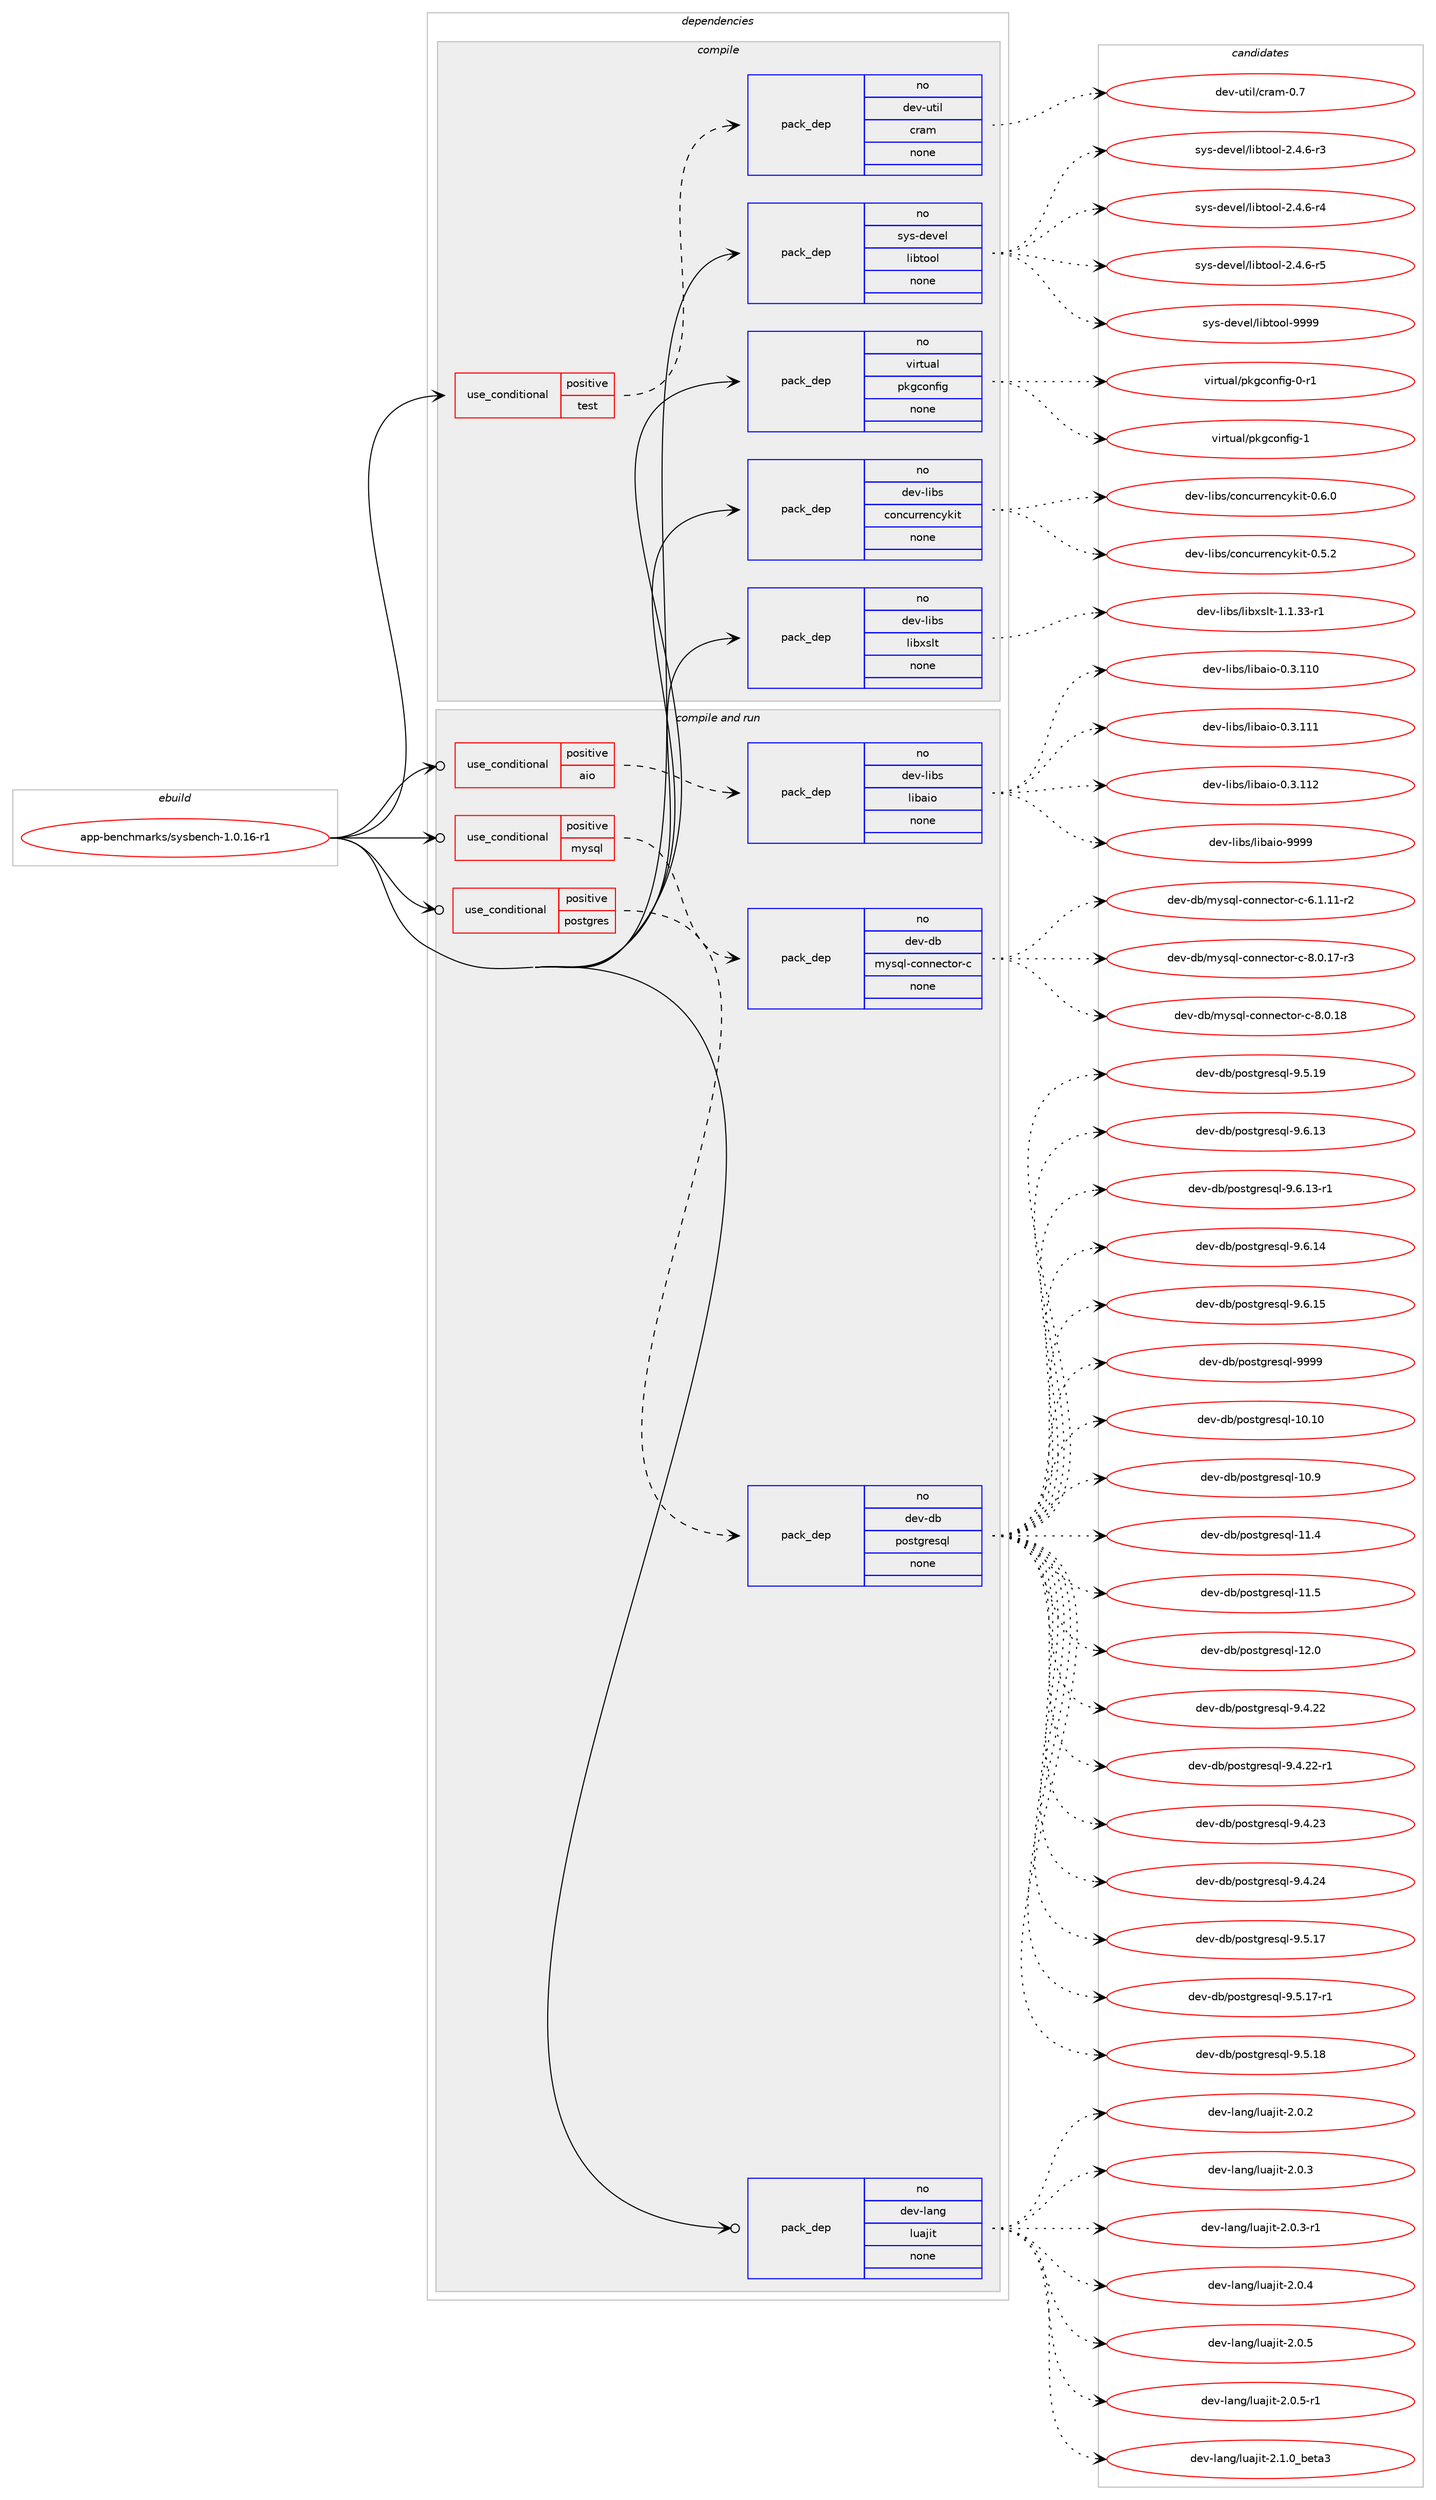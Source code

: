 digraph prolog {

# *************
# Graph options
# *************

newrank=true;
concentrate=true;
compound=true;
graph [rankdir=LR,fontname=Helvetica,fontsize=10,ranksep=1.5];#, ranksep=2.5, nodesep=0.2];
edge  [arrowhead=vee];
node  [fontname=Helvetica,fontsize=10];

# **********
# The ebuild
# **********

subgraph cluster_leftcol {
color=gray;
rank=same;
label=<<i>ebuild</i>>;
id [label="app-benchmarks/sysbench-1.0.16-r1", color=red, width=4, href="../app-benchmarks/sysbench-1.0.16-r1.svg"];
}

# ****************
# The dependencies
# ****************

subgraph cluster_midcol {
color=gray;
label=<<i>dependencies</i>>;
subgraph cluster_compile {
fillcolor="#eeeeee";
style=filled;
label=<<i>compile</i>>;
subgraph cond113487 {
dependency475502 [label=<<TABLE BORDER="0" CELLBORDER="1" CELLSPACING="0" CELLPADDING="4"><TR><TD ROWSPAN="3" CELLPADDING="10">use_conditional</TD></TR><TR><TD>positive</TD></TR><TR><TD>test</TD></TR></TABLE>>, shape=none, color=red];
subgraph pack353381 {
dependency475503 [label=<<TABLE BORDER="0" CELLBORDER="1" CELLSPACING="0" CELLPADDING="4" WIDTH="220"><TR><TD ROWSPAN="6" CELLPADDING="30">pack_dep</TD></TR><TR><TD WIDTH="110">no</TD></TR><TR><TD>dev-util</TD></TR><TR><TD>cram</TD></TR><TR><TD>none</TD></TR><TR><TD></TD></TR></TABLE>>, shape=none, color=blue];
}
dependency475502:e -> dependency475503:w [weight=20,style="dashed",arrowhead="vee"];
}
id:e -> dependency475502:w [weight=20,style="solid",arrowhead="vee"];
subgraph pack353382 {
dependency475504 [label=<<TABLE BORDER="0" CELLBORDER="1" CELLSPACING="0" CELLPADDING="4" WIDTH="220"><TR><TD ROWSPAN="6" CELLPADDING="30">pack_dep</TD></TR><TR><TD WIDTH="110">no</TD></TR><TR><TD>dev-libs</TD></TR><TR><TD>concurrencykit</TD></TR><TR><TD>none</TD></TR><TR><TD></TD></TR></TABLE>>, shape=none, color=blue];
}
id:e -> dependency475504:w [weight=20,style="solid",arrowhead="vee"];
subgraph pack353383 {
dependency475505 [label=<<TABLE BORDER="0" CELLBORDER="1" CELLSPACING="0" CELLPADDING="4" WIDTH="220"><TR><TD ROWSPAN="6" CELLPADDING="30">pack_dep</TD></TR><TR><TD WIDTH="110">no</TD></TR><TR><TD>dev-libs</TD></TR><TR><TD>libxslt</TD></TR><TR><TD>none</TD></TR><TR><TD></TD></TR></TABLE>>, shape=none, color=blue];
}
id:e -> dependency475505:w [weight=20,style="solid",arrowhead="vee"];
subgraph pack353384 {
dependency475506 [label=<<TABLE BORDER="0" CELLBORDER="1" CELLSPACING="0" CELLPADDING="4" WIDTH="220"><TR><TD ROWSPAN="6" CELLPADDING="30">pack_dep</TD></TR><TR><TD WIDTH="110">no</TD></TR><TR><TD>sys-devel</TD></TR><TR><TD>libtool</TD></TR><TR><TD>none</TD></TR><TR><TD></TD></TR></TABLE>>, shape=none, color=blue];
}
id:e -> dependency475506:w [weight=20,style="solid",arrowhead="vee"];
subgraph pack353385 {
dependency475507 [label=<<TABLE BORDER="0" CELLBORDER="1" CELLSPACING="0" CELLPADDING="4" WIDTH="220"><TR><TD ROWSPAN="6" CELLPADDING="30">pack_dep</TD></TR><TR><TD WIDTH="110">no</TD></TR><TR><TD>virtual</TD></TR><TR><TD>pkgconfig</TD></TR><TR><TD>none</TD></TR><TR><TD></TD></TR></TABLE>>, shape=none, color=blue];
}
id:e -> dependency475507:w [weight=20,style="solid",arrowhead="vee"];
}
subgraph cluster_compileandrun {
fillcolor="#eeeeee";
style=filled;
label=<<i>compile and run</i>>;
subgraph cond113488 {
dependency475508 [label=<<TABLE BORDER="0" CELLBORDER="1" CELLSPACING="0" CELLPADDING="4"><TR><TD ROWSPAN="3" CELLPADDING="10">use_conditional</TD></TR><TR><TD>positive</TD></TR><TR><TD>aio</TD></TR></TABLE>>, shape=none, color=red];
subgraph pack353386 {
dependency475509 [label=<<TABLE BORDER="0" CELLBORDER="1" CELLSPACING="0" CELLPADDING="4" WIDTH="220"><TR><TD ROWSPAN="6" CELLPADDING="30">pack_dep</TD></TR><TR><TD WIDTH="110">no</TD></TR><TR><TD>dev-libs</TD></TR><TR><TD>libaio</TD></TR><TR><TD>none</TD></TR><TR><TD></TD></TR></TABLE>>, shape=none, color=blue];
}
dependency475508:e -> dependency475509:w [weight=20,style="dashed",arrowhead="vee"];
}
id:e -> dependency475508:w [weight=20,style="solid",arrowhead="odotvee"];
subgraph cond113489 {
dependency475510 [label=<<TABLE BORDER="0" CELLBORDER="1" CELLSPACING="0" CELLPADDING="4"><TR><TD ROWSPAN="3" CELLPADDING="10">use_conditional</TD></TR><TR><TD>positive</TD></TR><TR><TD>mysql</TD></TR></TABLE>>, shape=none, color=red];
subgraph pack353387 {
dependency475511 [label=<<TABLE BORDER="0" CELLBORDER="1" CELLSPACING="0" CELLPADDING="4" WIDTH="220"><TR><TD ROWSPAN="6" CELLPADDING="30">pack_dep</TD></TR><TR><TD WIDTH="110">no</TD></TR><TR><TD>dev-db</TD></TR><TR><TD>mysql-connector-c</TD></TR><TR><TD>none</TD></TR><TR><TD></TD></TR></TABLE>>, shape=none, color=blue];
}
dependency475510:e -> dependency475511:w [weight=20,style="dashed",arrowhead="vee"];
}
id:e -> dependency475510:w [weight=20,style="solid",arrowhead="odotvee"];
subgraph cond113490 {
dependency475512 [label=<<TABLE BORDER="0" CELLBORDER="1" CELLSPACING="0" CELLPADDING="4"><TR><TD ROWSPAN="3" CELLPADDING="10">use_conditional</TD></TR><TR><TD>positive</TD></TR><TR><TD>postgres</TD></TR></TABLE>>, shape=none, color=red];
subgraph pack353388 {
dependency475513 [label=<<TABLE BORDER="0" CELLBORDER="1" CELLSPACING="0" CELLPADDING="4" WIDTH="220"><TR><TD ROWSPAN="6" CELLPADDING="30">pack_dep</TD></TR><TR><TD WIDTH="110">no</TD></TR><TR><TD>dev-db</TD></TR><TR><TD>postgresql</TD></TR><TR><TD>none</TD></TR><TR><TD></TD></TR></TABLE>>, shape=none, color=blue];
}
dependency475512:e -> dependency475513:w [weight=20,style="dashed",arrowhead="vee"];
}
id:e -> dependency475512:w [weight=20,style="solid",arrowhead="odotvee"];
subgraph pack353389 {
dependency475514 [label=<<TABLE BORDER="0" CELLBORDER="1" CELLSPACING="0" CELLPADDING="4" WIDTH="220"><TR><TD ROWSPAN="6" CELLPADDING="30">pack_dep</TD></TR><TR><TD WIDTH="110">no</TD></TR><TR><TD>dev-lang</TD></TR><TR><TD>luajit</TD></TR><TR><TD>none</TD></TR><TR><TD></TD></TR></TABLE>>, shape=none, color=blue];
}
id:e -> dependency475514:w [weight=20,style="solid",arrowhead="odotvee"];
}
subgraph cluster_run {
fillcolor="#eeeeee";
style=filled;
label=<<i>run</i>>;
}
}

# **************
# The candidates
# **************

subgraph cluster_choices {
rank=same;
color=gray;
label=<<i>candidates</i>>;

subgraph choice353381 {
color=black;
nodesep=1;
choice1001011184511711610510847991149710945484655 [label="dev-util/cram-0.7", color=red, width=4,href="../dev-util/cram-0.7.svg"];
dependency475503:e -> choice1001011184511711610510847991149710945484655:w [style=dotted,weight="100"];
}
subgraph choice353382 {
color=black;
nodesep=1;
choice100101118451081059811547991111109911711411410111099121107105116454846534650 [label="dev-libs/concurrencykit-0.5.2", color=red, width=4,href="../dev-libs/concurrencykit-0.5.2.svg"];
choice100101118451081059811547991111109911711411410111099121107105116454846544648 [label="dev-libs/concurrencykit-0.6.0", color=red, width=4,href="../dev-libs/concurrencykit-0.6.0.svg"];
dependency475504:e -> choice100101118451081059811547991111109911711411410111099121107105116454846534650:w [style=dotted,weight="100"];
dependency475504:e -> choice100101118451081059811547991111109911711411410111099121107105116454846544648:w [style=dotted,weight="100"];
}
subgraph choice353383 {
color=black;
nodesep=1;
choice10010111845108105981154710810598120115108116454946494651514511449 [label="dev-libs/libxslt-1.1.33-r1", color=red, width=4,href="../dev-libs/libxslt-1.1.33-r1.svg"];
dependency475505:e -> choice10010111845108105981154710810598120115108116454946494651514511449:w [style=dotted,weight="100"];
}
subgraph choice353384 {
color=black;
nodesep=1;
choice1151211154510010111810110847108105981161111111084550465246544511451 [label="sys-devel/libtool-2.4.6-r3", color=red, width=4,href="../sys-devel/libtool-2.4.6-r3.svg"];
choice1151211154510010111810110847108105981161111111084550465246544511452 [label="sys-devel/libtool-2.4.6-r4", color=red, width=4,href="../sys-devel/libtool-2.4.6-r4.svg"];
choice1151211154510010111810110847108105981161111111084550465246544511453 [label="sys-devel/libtool-2.4.6-r5", color=red, width=4,href="../sys-devel/libtool-2.4.6-r5.svg"];
choice1151211154510010111810110847108105981161111111084557575757 [label="sys-devel/libtool-9999", color=red, width=4,href="../sys-devel/libtool-9999.svg"];
dependency475506:e -> choice1151211154510010111810110847108105981161111111084550465246544511451:w [style=dotted,weight="100"];
dependency475506:e -> choice1151211154510010111810110847108105981161111111084550465246544511452:w [style=dotted,weight="100"];
dependency475506:e -> choice1151211154510010111810110847108105981161111111084550465246544511453:w [style=dotted,weight="100"];
dependency475506:e -> choice1151211154510010111810110847108105981161111111084557575757:w [style=dotted,weight="100"];
}
subgraph choice353385 {
color=black;
nodesep=1;
choice11810511411611797108471121071039911111010210510345484511449 [label="virtual/pkgconfig-0-r1", color=red, width=4,href="../virtual/pkgconfig-0-r1.svg"];
choice1181051141161179710847112107103991111101021051034549 [label="virtual/pkgconfig-1", color=red, width=4,href="../virtual/pkgconfig-1.svg"];
dependency475507:e -> choice11810511411611797108471121071039911111010210510345484511449:w [style=dotted,weight="100"];
dependency475507:e -> choice1181051141161179710847112107103991111101021051034549:w [style=dotted,weight="100"];
}
subgraph choice353386 {
color=black;
nodesep=1;
choice10010111845108105981154710810598971051114548465146494948 [label="dev-libs/libaio-0.3.110", color=red, width=4,href="../dev-libs/libaio-0.3.110.svg"];
choice10010111845108105981154710810598971051114548465146494949 [label="dev-libs/libaio-0.3.111", color=red, width=4,href="../dev-libs/libaio-0.3.111.svg"];
choice10010111845108105981154710810598971051114548465146494950 [label="dev-libs/libaio-0.3.112", color=red, width=4,href="../dev-libs/libaio-0.3.112.svg"];
choice10010111845108105981154710810598971051114557575757 [label="dev-libs/libaio-9999", color=red, width=4,href="../dev-libs/libaio-9999.svg"];
dependency475509:e -> choice10010111845108105981154710810598971051114548465146494948:w [style=dotted,weight="100"];
dependency475509:e -> choice10010111845108105981154710810598971051114548465146494949:w [style=dotted,weight="100"];
dependency475509:e -> choice10010111845108105981154710810598971051114548465146494950:w [style=dotted,weight="100"];
dependency475509:e -> choice10010111845108105981154710810598971051114557575757:w [style=dotted,weight="100"];
}
subgraph choice353387 {
color=black;
nodesep=1;
choice1001011184510098471091211151131084599111110110101991161111144599455446494649494511450 [label="dev-db/mysql-connector-c-6.1.11-r2", color=red, width=4,href="../dev-db/mysql-connector-c-6.1.11-r2.svg"];
choice1001011184510098471091211151131084599111110110101991161111144599455646484649554511451 [label="dev-db/mysql-connector-c-8.0.17-r3", color=red, width=4,href="../dev-db/mysql-connector-c-8.0.17-r3.svg"];
choice100101118451009847109121115113108459911111011010199116111114459945564648464956 [label="dev-db/mysql-connector-c-8.0.18", color=red, width=4,href="../dev-db/mysql-connector-c-8.0.18.svg"];
dependency475511:e -> choice1001011184510098471091211151131084599111110110101991161111144599455446494649494511450:w [style=dotted,weight="100"];
dependency475511:e -> choice1001011184510098471091211151131084599111110110101991161111144599455646484649554511451:w [style=dotted,weight="100"];
dependency475511:e -> choice100101118451009847109121115113108459911111011010199116111114459945564648464956:w [style=dotted,weight="100"];
}
subgraph choice353388 {
color=black;
nodesep=1;
choice100101118451009847112111115116103114101115113108454948464948 [label="dev-db/postgresql-10.10", color=red, width=4,href="../dev-db/postgresql-10.10.svg"];
choice1001011184510098471121111151161031141011151131084549484657 [label="dev-db/postgresql-10.9", color=red, width=4,href="../dev-db/postgresql-10.9.svg"];
choice1001011184510098471121111151161031141011151131084549494652 [label="dev-db/postgresql-11.4", color=red, width=4,href="../dev-db/postgresql-11.4.svg"];
choice1001011184510098471121111151161031141011151131084549494653 [label="dev-db/postgresql-11.5", color=red, width=4,href="../dev-db/postgresql-11.5.svg"];
choice1001011184510098471121111151161031141011151131084549504648 [label="dev-db/postgresql-12.0", color=red, width=4,href="../dev-db/postgresql-12.0.svg"];
choice10010111845100984711211111511610311410111511310845574652465050 [label="dev-db/postgresql-9.4.22", color=red, width=4,href="../dev-db/postgresql-9.4.22.svg"];
choice100101118451009847112111115116103114101115113108455746524650504511449 [label="dev-db/postgresql-9.4.22-r1", color=red, width=4,href="../dev-db/postgresql-9.4.22-r1.svg"];
choice10010111845100984711211111511610311410111511310845574652465051 [label="dev-db/postgresql-9.4.23", color=red, width=4,href="../dev-db/postgresql-9.4.23.svg"];
choice10010111845100984711211111511610311410111511310845574652465052 [label="dev-db/postgresql-9.4.24", color=red, width=4,href="../dev-db/postgresql-9.4.24.svg"];
choice10010111845100984711211111511610311410111511310845574653464955 [label="dev-db/postgresql-9.5.17", color=red, width=4,href="../dev-db/postgresql-9.5.17.svg"];
choice100101118451009847112111115116103114101115113108455746534649554511449 [label="dev-db/postgresql-9.5.17-r1", color=red, width=4,href="../dev-db/postgresql-9.5.17-r1.svg"];
choice10010111845100984711211111511610311410111511310845574653464956 [label="dev-db/postgresql-9.5.18", color=red, width=4,href="../dev-db/postgresql-9.5.18.svg"];
choice10010111845100984711211111511610311410111511310845574653464957 [label="dev-db/postgresql-9.5.19", color=red, width=4,href="../dev-db/postgresql-9.5.19.svg"];
choice10010111845100984711211111511610311410111511310845574654464951 [label="dev-db/postgresql-9.6.13", color=red, width=4,href="../dev-db/postgresql-9.6.13.svg"];
choice100101118451009847112111115116103114101115113108455746544649514511449 [label="dev-db/postgresql-9.6.13-r1", color=red, width=4,href="../dev-db/postgresql-9.6.13-r1.svg"];
choice10010111845100984711211111511610311410111511310845574654464952 [label="dev-db/postgresql-9.6.14", color=red, width=4,href="../dev-db/postgresql-9.6.14.svg"];
choice10010111845100984711211111511610311410111511310845574654464953 [label="dev-db/postgresql-9.6.15", color=red, width=4,href="../dev-db/postgresql-9.6.15.svg"];
choice1001011184510098471121111151161031141011151131084557575757 [label="dev-db/postgresql-9999", color=red, width=4,href="../dev-db/postgresql-9999.svg"];
dependency475513:e -> choice100101118451009847112111115116103114101115113108454948464948:w [style=dotted,weight="100"];
dependency475513:e -> choice1001011184510098471121111151161031141011151131084549484657:w [style=dotted,weight="100"];
dependency475513:e -> choice1001011184510098471121111151161031141011151131084549494652:w [style=dotted,weight="100"];
dependency475513:e -> choice1001011184510098471121111151161031141011151131084549494653:w [style=dotted,weight="100"];
dependency475513:e -> choice1001011184510098471121111151161031141011151131084549504648:w [style=dotted,weight="100"];
dependency475513:e -> choice10010111845100984711211111511610311410111511310845574652465050:w [style=dotted,weight="100"];
dependency475513:e -> choice100101118451009847112111115116103114101115113108455746524650504511449:w [style=dotted,weight="100"];
dependency475513:e -> choice10010111845100984711211111511610311410111511310845574652465051:w [style=dotted,weight="100"];
dependency475513:e -> choice10010111845100984711211111511610311410111511310845574652465052:w [style=dotted,weight="100"];
dependency475513:e -> choice10010111845100984711211111511610311410111511310845574653464955:w [style=dotted,weight="100"];
dependency475513:e -> choice100101118451009847112111115116103114101115113108455746534649554511449:w [style=dotted,weight="100"];
dependency475513:e -> choice10010111845100984711211111511610311410111511310845574653464956:w [style=dotted,weight="100"];
dependency475513:e -> choice10010111845100984711211111511610311410111511310845574653464957:w [style=dotted,weight="100"];
dependency475513:e -> choice10010111845100984711211111511610311410111511310845574654464951:w [style=dotted,weight="100"];
dependency475513:e -> choice100101118451009847112111115116103114101115113108455746544649514511449:w [style=dotted,weight="100"];
dependency475513:e -> choice10010111845100984711211111511610311410111511310845574654464952:w [style=dotted,weight="100"];
dependency475513:e -> choice10010111845100984711211111511610311410111511310845574654464953:w [style=dotted,weight="100"];
dependency475513:e -> choice1001011184510098471121111151161031141011151131084557575757:w [style=dotted,weight="100"];
}
subgraph choice353389 {
color=black;
nodesep=1;
choice10010111845108971101034710811797106105116455046484650 [label="dev-lang/luajit-2.0.2", color=red, width=4,href="../dev-lang/luajit-2.0.2.svg"];
choice10010111845108971101034710811797106105116455046484651 [label="dev-lang/luajit-2.0.3", color=red, width=4,href="../dev-lang/luajit-2.0.3.svg"];
choice100101118451089711010347108117971061051164550464846514511449 [label="dev-lang/luajit-2.0.3-r1", color=red, width=4,href="../dev-lang/luajit-2.0.3-r1.svg"];
choice10010111845108971101034710811797106105116455046484652 [label="dev-lang/luajit-2.0.4", color=red, width=4,href="../dev-lang/luajit-2.0.4.svg"];
choice10010111845108971101034710811797106105116455046484653 [label="dev-lang/luajit-2.0.5", color=red, width=4,href="../dev-lang/luajit-2.0.5.svg"];
choice100101118451089711010347108117971061051164550464846534511449 [label="dev-lang/luajit-2.0.5-r1", color=red, width=4,href="../dev-lang/luajit-2.0.5-r1.svg"];
choice1001011184510897110103471081179710610511645504649464895981011169751 [label="dev-lang/luajit-2.1.0_beta3", color=red, width=4,href="../dev-lang/luajit-2.1.0_beta3.svg"];
dependency475514:e -> choice10010111845108971101034710811797106105116455046484650:w [style=dotted,weight="100"];
dependency475514:e -> choice10010111845108971101034710811797106105116455046484651:w [style=dotted,weight="100"];
dependency475514:e -> choice100101118451089711010347108117971061051164550464846514511449:w [style=dotted,weight="100"];
dependency475514:e -> choice10010111845108971101034710811797106105116455046484652:w [style=dotted,weight="100"];
dependency475514:e -> choice10010111845108971101034710811797106105116455046484653:w [style=dotted,weight="100"];
dependency475514:e -> choice100101118451089711010347108117971061051164550464846534511449:w [style=dotted,weight="100"];
dependency475514:e -> choice1001011184510897110103471081179710610511645504649464895981011169751:w [style=dotted,weight="100"];
}
}

}
